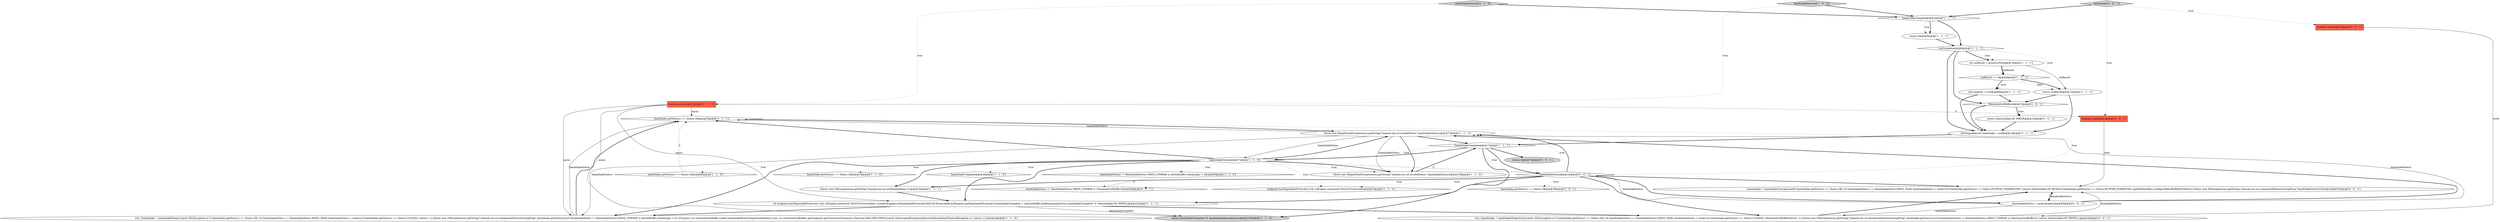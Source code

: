 digraph {
15 [style = filled, label = "handshake.getStatus() == Status.OK@@@55@@@['1', '1', '1']", fillcolor = white, shape = diamond image = "AAA0AAABBB1BBB"];
25 [style = filled, label = "return SelectionKey.OP_WRITE@@@15@@@['0', '0', '1']", fillcolor = white, shape = ellipse image = "AAA0AAABBB3BBB"];
32 [style = filled, label = "{handshake = handshakeUnwrap(read)if (handshake.getStatus() == Status.OK) {if (handshakeStatus == HandshakeStatus.NEED_TASK) handshakeStatus = tasks()}if (handshake.getStatus() == Status.BUFFER_UNDERFLOW) {return SelectionKey.OP_READ}if (handshake.getStatus() == Status.BUFFER_OVERFLOW) {getBufHandler().configureReadBufferForWrite()}{throw new IOException(sm.getString(\"channel.nio.ssl.unexpectedStatusDuringWrap\",handshakeStatus))}break}@@@53@@@['0', '0', '1']", fillcolor = white, shape = ellipse image = "AAA0AAABBB3BBB"];
30 [style = filled, label = "handshakeStatus@@@18@@@['0', '0', '1']", fillcolor = white, shape = diamond image = "AAA0AAABBB3BBB"];
3 [style = filled, label = "{if (endpoint.hasNegotiableProtocols() && sslEngine instanceof SSLUtil.ProtocolInfo) {socketWrapper.setNegotiatedProtocol(((SSLUtil.ProtocolInfo)sslEngine).getNegotiatedProtocol())}handshakeComplete = !netOutBuffer.hasRemaining()return handshakeComplete? 0: SelectionKey.OP_WRITE}@@@22@@@['1', '1', '1']", fillcolor = white, shape = ellipse image = "AAA0AAABBB1BBB"];
2 [style = filled, label = "boolean async@@@2@@@['1', '1', '0']", fillcolor = tomato, shape = box image = "AAA0AAABBB1BBB"];
9 [style = filled, label = "handshakeStatus != HandshakeStatus.NEED_UNWRAP || netOutBuffer.remaining() > 0@@@63@@@['1', '1', '0']", fillcolor = white, shape = diamond image = "AAA0AAABBB1BBB"];
0 [style = filled, label = "sniResult == 0@@@8@@@['1', '1', '1']", fillcolor = white, shape = diamond image = "AAA0AAABBB1BBB"];
16 [style = filled, label = "handshake.getStatus() == Status.OK@@@80@@@['1', '1', '0']", fillcolor = white, shape = diamond image = "AAA0AAABBB1BBB"];
34 [style = filled, label = "boolean write@@@2@@@['0', '0', '1']", fillcolor = tomato, shape = box image = "AAA0AAABBB3BBB"];
22 [style = filled, label = "return 0@@@4@@@['1', '1', '1']", fillcolor = white, shape = ellipse image = "AAA0AAABBB1BBB"];
10 [style = filled, label = "handshakeInternal['1', '0', '0']", fillcolor = lightgray, shape = diamond image = "AAA0AAABBB1BBB"];
14 [style = filled, label = "int sniResult = processSNI()@@@7@@@['1', '1', '1']", fillcolor = white, shape = ellipse image = "AAA0AAABBB1BBB"];
23 [style = filled, label = "return handshakeComplete? 0: handshakeInternal(async)@@@109@@@['1', '1', '0']", fillcolor = lightgray, shape = ellipse image = "AAA0AAABBB1BBB"];
36 [style = filled, label = "{try {handshake = handshakeWrap(write)}catch (SSLException e) if (handshake.getStatus() == Status.OK) {if (handshakeStatus == HandshakeStatus.NEED_TASK) handshakeStatus = tasks()}if (handshake.getStatus() == Status.CLOSED) {flush(netOutBuffer)return -1}{throw new IOException(sm.getString(\"channel.nio.ssl.unexpectedStatusDuringWrap\",handshake.getStatus()))}if (handshakeStatus != HandshakeStatus.NEED_UNWRAP || (!flush(netOutBuffer))) {return SelectionKey.OP_WRITE}}@@@29@@@['0', '0', '1']", fillcolor = white, shape = ellipse image = "AAA0AAABBB3BBB"];
7 [style = filled, label = "!sniComplete@@@6@@@['1', '1', '1']", fillcolor = white, shape = diamond image = "AAA0AAABBB1BBB"];
8 [style = filled, label = "sniComplete = true@@@9@@@['1', '1', '1']", fillcolor = white, shape = ellipse image = "AAA0AAABBB1BBB"];
5 [style = filled, label = "throw new IllegalStateException(sm.getString(\"channel.nio.ssl.invalidStatus\",handshakeStatus))@@@73@@@['1', '1', '1']", fillcolor = white, shape = ellipse image = "AAA0AAABBB1BBB"];
31 [style = filled, label = "return 0@@@76@@@['0', '0', '1']", fillcolor = lightgray, shape = ellipse image = "AAA0AAABBB3BBB"];
21 [style = filled, label = "handshakeComplete@@@26@@@['1', '1', '0']", fillcolor = white, shape = diamond image = "AAA0AAABBB1BBB"];
27 [style = filled, label = "{handshakeStatus = tasks()break}@@@69@@@['0', '0', '1']", fillcolor = white, shape = ellipse image = "AAA0AAABBB3BBB"];
19 [style = filled, label = "throw new IllegalStateException(sm.getString(\"channel.nio.ssl.invalidStatus\",handshakeStatus))@@@106@@@['1', '1', '0']", fillcolor = white, shape = ellipse image = "AAA0AAABBB1BBB"];
33 [style = filled, label = "handshake['0', '0', '1']", fillcolor = lightgray, shape = diamond image = "AAA0AAABBB3BBB"];
13 [style = filled, label = "endpoint.hasNegotiableProtocols() && sslEngine instanceof SSLUtil.ProtocolInfo@@@23@@@['1', '1', '1']", fillcolor = white, shape = diamond image = "AAA0AAABBB1BBB"];
4 [style = filled, label = "handshake.getStatus() == Status.OK@@@54@@@['1', '1', '0']", fillcolor = white, shape = diamond image = "AAA0AAABBB1BBB"];
17 [style = filled, label = "handshakeComplete@@@3@@@['1', '1', '1']", fillcolor = white, shape = diamond image = "AAA0AAABBB1BBB"];
24 [style = filled, label = "handshakeInternal['0', '1', '0']", fillcolor = lightgray, shape = diamond image = "AAA0AAABBB2BBB"];
11 [style = filled, label = "return sniResult@@@12@@@['1', '1', '1']", fillcolor = white, shape = ellipse image = "AAA0AAABBB1BBB"];
26 [style = filled, label = "!flush(netOutBuffer)@@@15@@@['0', '0', '1']", fillcolor = white, shape = diamond image = "AAA0AAABBB3BBB"];
6 [style = filled, label = "handshakeStatus@@@17@@@['1', '1', '0']", fillcolor = white, shape = diamond image = "AAA0AAABBB1BBB"];
1 [style = filled, label = "{try {handshake = handshakeWrap()}catch (SSLException e) if (handshake.getStatus() == Status.OK) {if (handshakeStatus == HandshakeStatus.NEED_TASK) handshakeStatus = tasks()}if (handshake.getStatus() == Status.CLOSED) {return -1}{throw new IOException(sm.getString(\"channel.nio.ssl.unexpectedStatusDuringWrap\",handshake.getStatus()))}if (handshakeStatus != HandshakeStatus.NEED_UNWRAP || netOutBuffer.remaining() > 0) {if (async) {sc.write(netOutBuffer,socket,handshakeWriteCompletionHandler)}{try {sc.write(netOutBuffer).get(endpoint.getConnectionTimeout(),TimeUnit.MILLISECONDS)}catch (InterruptedException|ExecutionException|TimeoutException e) }return 1}}@@@44@@@['1', '1', '0']", fillcolor = white, shape = ellipse image = "AAA0AAABBB1BBB"];
28 [style = filled, label = "handshakeStatus != HandshakeStatus.NEED_UNWRAP || (!flush(netOutBuffer))@@@49@@@['0', '0', '1']", fillcolor = white, shape = diamond image = "AAA0AAABBB3BBB"];
18 [style = filled, label = "{throw new IOException(sm.getString(\"channel.nio.ssl.notHandshaking\"))}@@@19@@@['1', '1', '1']", fillcolor = white, shape = ellipse image = "AAA0AAABBB1BBB"];
12 [style = filled, label = "!handshakeComplete@@@17@@@['1', '1', '1']", fillcolor = white, shape = diamond image = "AAA0AAABBB1BBB"];
20 [style = filled, label = "SSLEngineResult handshake = null@@@16@@@['1', '1', '1']", fillcolor = white, shape = ellipse image = "AAA0AAABBB1BBB"];
35 [style = filled, label = "boolean read@@@2@@@['0', '0', '1']", fillcolor = tomato, shape = box image = "AAA0AAABBB3BBB"];
29 [style = filled, label = "handshake.getStatus() == Status.OK@@@39@@@['0', '0', '1']", fillcolor = white, shape = diamond image = "AAA0AAABBB3BBB"];
6->16 [style = dotted, label="true"];
6->30 [style = dashed, label="0"];
30->13 [style = dotted, label="true"];
33->17 [style = bold, label=""];
0->11 [style = dotted, label="false"];
14->0 [style = bold, label=""];
0->8 [style = bold, label=""];
12->23 [style = bold, label=""];
6->19 [style = bold, label=""];
12->30 [style = dotted, label="true"];
12->30 [style = bold, label=""];
3->1 [style = bold, label=""];
30->27 [style = bold, label=""];
26->25 [style = bold, label=""];
6->4 [style = dotted, label="true"];
2->1 [style = solid, label="async"];
27->36 [style = solid, label="handshakeStatus"];
6->5 [style = bold, label=""];
5->15 [style = solid, label="handshakeStatus"];
7->0 [style = dotted, label="true"];
17->22 [style = bold, label=""];
5->12 [style = bold, label=""];
8->20 [style = bold, label=""];
2->23 [style = solid, label="async"];
30->5 [style = dotted, label="true"];
5->1 [style = solid, label="handshakeStatus"];
11->20 [style = bold, label=""];
10->17 [style = bold, label=""];
6->15 [style = bold, label=""];
8->26 [style = bold, label=""];
11->26 [style = bold, label=""];
5->19 [style = solid, label="handshakeStatus"];
30->29 [style = dotted, label="true"];
7->20 [style = bold, label=""];
0->11 [style = bold, label=""];
34->36 [style = solid, label="write"];
12->31 [style = bold, label=""];
7->14 [style = bold, label=""];
14->0 [style = solid, label="sniResult"];
7->14 [style = dotted, label="true"];
33->35 [style = dotted, label="true"];
15->5 [style = bold, label=""];
1->15 [style = bold, label=""];
17->22 [style = dotted, label="true"];
27->32 [style = solid, label="handshakeStatus"];
12->6 [style = dotted, label="true"];
30->36 [style = bold, label=""];
20->12 [style = bold, label=""];
5->19 [style = bold, label=""];
6->18 [style = bold, label=""];
30->28 [style = dotted, label="true"];
30->18 [style = bold, label=""];
6->19 [style = dotted, label="true"];
36->32 [style = solid, label="handshakeStatus"];
26->20 [style = bold, label=""];
24->17 [style = bold, label=""];
14->11 [style = solid, label="sniResult"];
32->27 [style = bold, label=""];
9->28 [style = dashed, label="0"];
6->13 [style = dotted, label="true"];
27->5 [style = solid, label="handshakeStatus"];
30->15 [style = dotted, label="true"];
30->32 [style = bold, label=""];
27->30 [style = solid, label="handshakeStatus"];
6->3 [style = bold, label=""];
33->34 [style = dotted, label="true"];
3->36 [style = bold, label=""];
36->32 [style = bold, label=""];
5->6 [style = solid, label="handshakeStatus"];
6->21 [style = dotted, label="true"];
6->9 [style = dotted, label="true"];
17->7 [style = bold, label=""];
2->15 [style = solid, label="async"];
6->1 [style = bold, label=""];
12->6 [style = bold, label=""];
18->3 [style = bold, label=""];
10->2 [style = dotted, label="true"];
1->15 [style = solid, label="handshakeStatus"];
0->8 [style = dotted, label="true"];
2->3 [style = solid, label="async"];
26->25 [style = dotted, label="true"];
25->20 [style = bold, label=""];
16->15 [style = dashed, label="0"];
24->2 [style = dotted, label="true"];
7->26 [style = bold, label=""];
3->23 [style = solid, label="handshakeComplete"];
35->32 [style = solid, label="read"];
30->3 [style = bold, label=""];
22->7 [style = bold, label=""];
27->5 [style = bold, label=""];
30->5 [style = bold, label=""];
19->12 [style = bold, label=""];
2->35 [style = dashed, label="0"];
}
